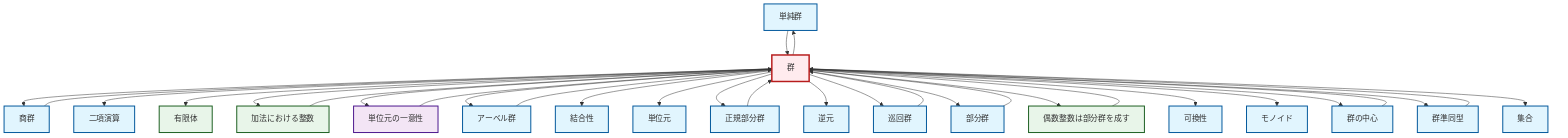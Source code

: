 graph TD
    classDef definition fill:#e1f5fe,stroke:#01579b,stroke-width:2px
    classDef theorem fill:#f3e5f5,stroke:#4a148c,stroke-width:2px
    classDef axiom fill:#fff3e0,stroke:#e65100,stroke-width:2px
    classDef example fill:#e8f5e9,stroke:#1b5e20,stroke-width:2px
    classDef current fill:#ffebee,stroke:#b71c1c,stroke-width:3px
    def-simple-group["単純群"]:::definition
    def-group["群"]:::definition
    def-binary-operation["二項演算"]:::definition
    def-associativity["結合性"]:::definition
    def-identity-element["単位元"]:::definition
    def-subgroup["部分群"]:::definition
    def-cyclic-group["巡回群"]:::definition
    def-normal-subgroup["正規部分群"]:::definition
    def-monoid["モノイド"]:::definition
    def-center-of-group["群の中心"]:::definition
    thm-unique-identity["単位元の一意性"]:::theorem
    ex-finite-field["有限体"]:::example
    ex-integers-addition["加法における整数"]:::example
    def-commutativity["可換性"]:::definition
    def-quotient-group["商群"]:::definition
    def-set["集合"]:::definition
    ex-even-integers-subgroup["偶数整数は部分群を成す"]:::example
    def-homomorphism["群準同型"]:::definition
    def-inverse-element["逆元"]:::definition
    def-abelian-group["アーベル群"]:::definition
    def-homomorphism --> def-group
    def-group --> def-quotient-group
    def-group --> def-binary-operation
    def-group --> ex-finite-field
    def-group --> ex-integers-addition
    def-group --> thm-unique-identity
    ex-integers-addition --> def-group
    def-subgroup --> def-group
    def-group --> def-simple-group
    def-group --> def-abelian-group
    def-group --> def-associativity
    def-simple-group --> def-group
    def-group --> def-identity-element
    def-group --> def-normal-subgroup
    def-group --> def-inverse-element
    def-group --> def-cyclic-group
    def-group --> def-subgroup
    def-group --> ex-even-integers-subgroup
    def-group --> def-commutativity
    def-group --> def-monoid
    def-normal-subgroup --> def-group
    def-quotient-group --> def-group
    thm-unique-identity --> def-group
    def-group --> def-center-of-group
    def-cyclic-group --> def-group
    def-group --> def-homomorphism
    def-center-of-group --> def-group
    def-group --> def-set
    def-abelian-group --> def-group
    ex-even-integers-subgroup --> def-group
    class def-group current